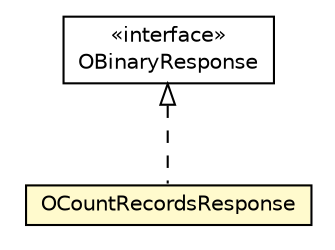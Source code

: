 #!/usr/local/bin/dot
#
# Class diagram 
# Generated by UMLGraph version R5_6-24-gf6e263 (http://www.umlgraph.org/)
#

digraph G {
	edge [fontname="Helvetica",fontsize=10,labelfontname="Helvetica",labelfontsize=10];
	node [fontname="Helvetica",fontsize=10,shape=plaintext];
	nodesep=0.25;
	ranksep=0.5;
	// com.orientechnologies.orient.client.remote.OBinaryResponse
	c2348041 [label=<<table title="com.orientechnologies.orient.client.remote.OBinaryResponse" border="0" cellborder="1" cellspacing="0" cellpadding="2" port="p" href="../OBinaryResponse.html">
		<tr><td><table border="0" cellspacing="0" cellpadding="1">
<tr><td align="center" balign="center"> &#171;interface&#187; </td></tr>
<tr><td align="center" balign="center"> OBinaryResponse </td></tr>
		</table></td></tr>
		</table>>, URL="../OBinaryResponse.html", fontname="Helvetica", fontcolor="black", fontsize=10.0];
	// com.orientechnologies.orient.client.remote.message.OCountRecordsResponse
	c2348146 [label=<<table title="com.orientechnologies.orient.client.remote.message.OCountRecordsResponse" border="0" cellborder="1" cellspacing="0" cellpadding="2" port="p" bgcolor="lemonChiffon" href="./OCountRecordsResponse.html">
		<tr><td><table border="0" cellspacing="0" cellpadding="1">
<tr><td align="center" balign="center"> OCountRecordsResponse </td></tr>
		</table></td></tr>
		</table>>, URL="./OCountRecordsResponse.html", fontname="Helvetica", fontcolor="black", fontsize=10.0];
	//com.orientechnologies.orient.client.remote.message.OCountRecordsResponse implements com.orientechnologies.orient.client.remote.OBinaryResponse
	c2348041:p -> c2348146:p [dir=back,arrowtail=empty,style=dashed];
}

